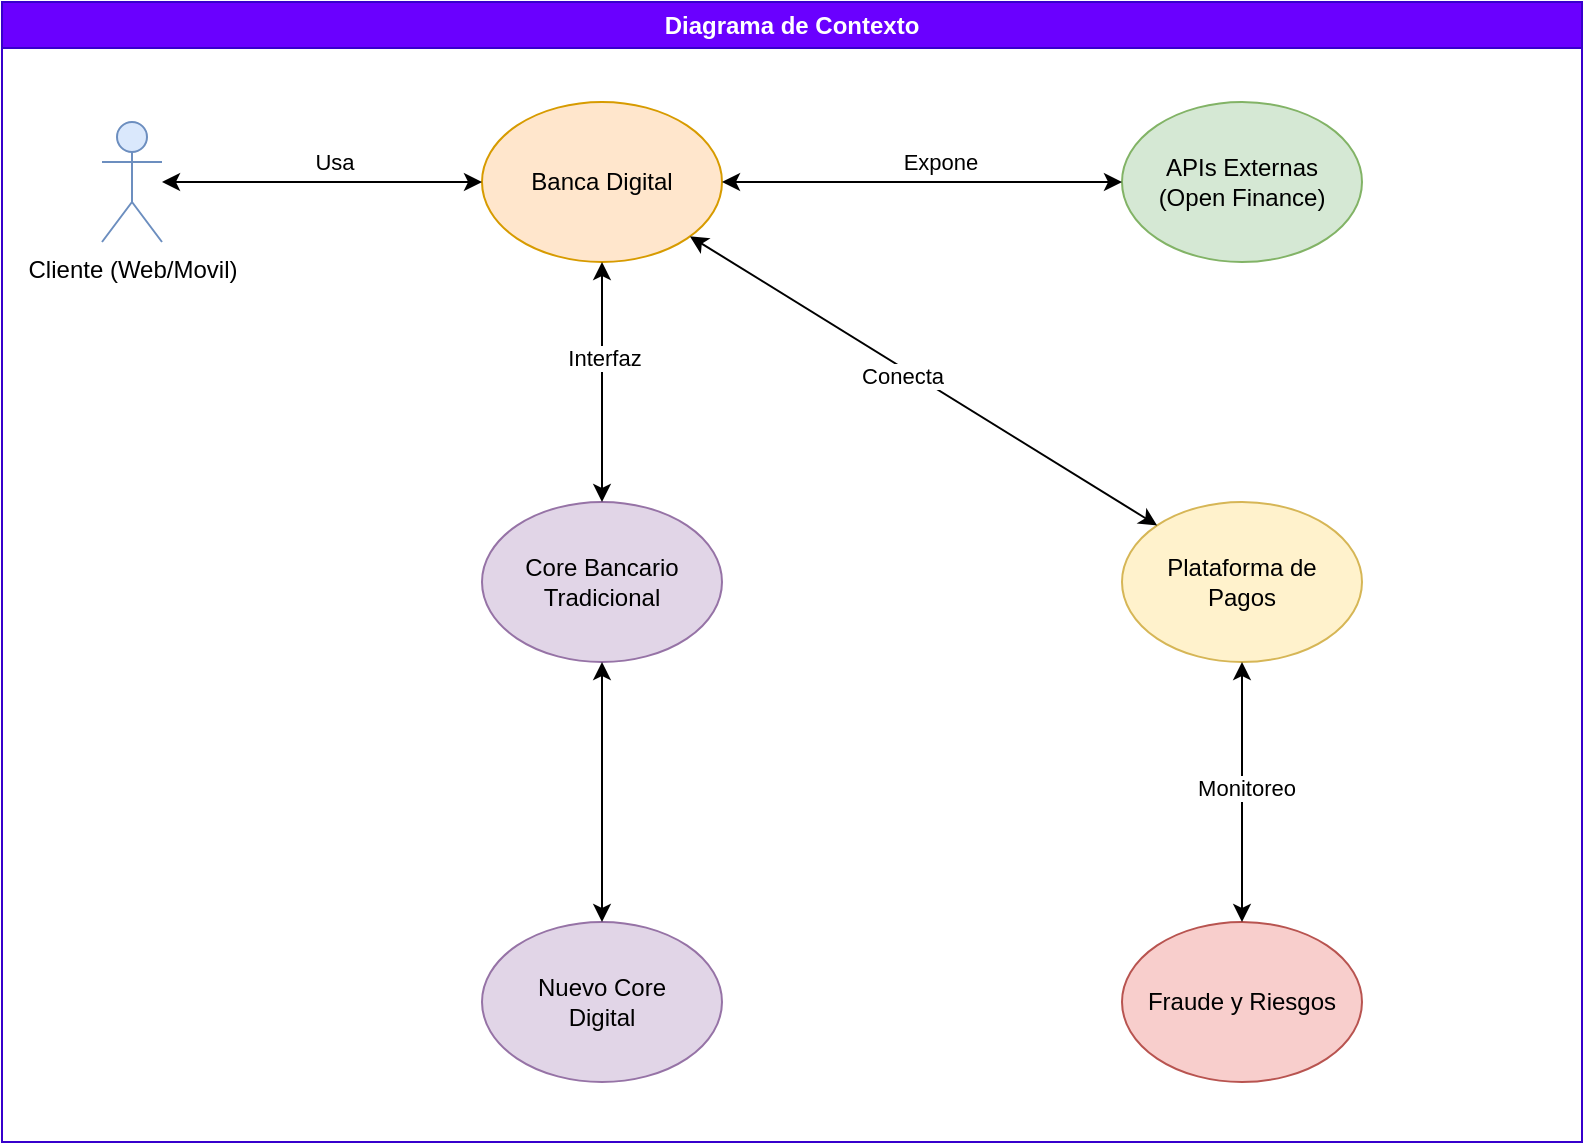 <mxfile version="26.0.11" pages="3">
  <diagram name="C4-Ctx" id="KD73vJJ_ITl08i1PaZ_e">
    <mxGraphModel dx="1194" dy="592" grid="1" gridSize="10" guides="1" tooltips="1" connect="1" arrows="1" fold="1" page="1" pageScale="1" pageWidth="827" pageHeight="1169" math="0" shadow="0">
      <root>
        <mxCell id="0" />
        <mxCell id="1" parent="0" />
        <mxCell id="Lg5PiGHGSfTX3QaenPzm-1" value="Cliente (Web/Movil)" style="shape=umlActor;verticalLabelPosition=bottom;verticalAlign=top;html=1;outlineConnect=0;fillColor=#dae8fc;strokeColor=#6c8ebf;" vertex="1" parent="1">
          <mxGeometry x="60" y="180" width="30" height="60" as="geometry" />
        </mxCell>
        <mxCell id="Lg5PiGHGSfTX3QaenPzm-2" value="Banca Digital" style="ellipse;whiteSpace=wrap;html=1;fillColor=#ffe6cc;strokeColor=#d79b00;" vertex="1" parent="1">
          <mxGeometry x="250" y="170" width="120" height="80" as="geometry" />
        </mxCell>
        <mxCell id="Lg5PiGHGSfTX3QaenPzm-3" value="" style="endArrow=classic;startArrow=classic;html=1;rounded=0;entryX=0;entryY=0.5;entryDx=0;entryDy=0;" edge="1" parent="1" source="Lg5PiGHGSfTX3QaenPzm-1" target="Lg5PiGHGSfTX3QaenPzm-2">
          <mxGeometry width="50" height="50" relative="1" as="geometry">
            <mxPoint x="190" y="430" as="sourcePoint" />
            <mxPoint x="240" y="380" as="targetPoint" />
          </mxGeometry>
        </mxCell>
        <mxCell id="Lg5PiGHGSfTX3QaenPzm-4" value="Usa" style="edgeLabel;html=1;align=center;verticalAlign=middle;resizable=0;points=[];" vertex="1" connectable="0" parent="Lg5PiGHGSfTX3QaenPzm-3">
          <mxGeometry x="0.075" y="2" relative="1" as="geometry">
            <mxPoint y="-8" as="offset" />
          </mxGeometry>
        </mxCell>
        <mxCell id="Lg5PiGHGSfTX3QaenPzm-5" value="APIs Externas&lt;div&gt;(Open Finance)&lt;/div&gt;" style="ellipse;whiteSpace=wrap;html=1;fillColor=#d5e8d4;strokeColor=#82b366;" vertex="1" parent="1">
          <mxGeometry x="570" y="170" width="120" height="80" as="geometry" />
        </mxCell>
        <mxCell id="Lg5PiGHGSfTX3QaenPzm-6" value="" style="endArrow=classic;startArrow=classic;html=1;rounded=0;entryX=0;entryY=0.5;entryDx=0;entryDy=0;exitX=1;exitY=0.5;exitDx=0;exitDy=0;" edge="1" parent="1" source="Lg5PiGHGSfTX3QaenPzm-2" target="Lg5PiGHGSfTX3QaenPzm-5">
          <mxGeometry width="50" height="50" relative="1" as="geometry">
            <mxPoint x="420" y="430" as="sourcePoint" />
            <mxPoint x="470" y="380" as="targetPoint" />
          </mxGeometry>
        </mxCell>
        <mxCell id="Lg5PiGHGSfTX3QaenPzm-7" value="Expone" style="edgeLabel;html=1;align=center;verticalAlign=middle;resizable=0;points=[];" vertex="1" connectable="0" parent="Lg5PiGHGSfTX3QaenPzm-6">
          <mxGeometry x="0.09" y="-5" relative="1" as="geometry">
            <mxPoint y="-15" as="offset" />
          </mxGeometry>
        </mxCell>
        <mxCell id="Lg5PiGHGSfTX3QaenPzm-8" value="Core Bancario&lt;div&gt;Tradicional&lt;/div&gt;" style="ellipse;whiteSpace=wrap;html=1;fillColor=#e1d5e7;strokeColor=#9673a6;" vertex="1" parent="1">
          <mxGeometry x="250" y="370" width="120" height="80" as="geometry" />
        </mxCell>
        <mxCell id="Lg5PiGHGSfTX3QaenPzm-9" value="Nuevo Core&lt;div&gt;Digital&lt;/div&gt;" style="ellipse;whiteSpace=wrap;html=1;fillColor=#e1d5e7;strokeColor=#9673a6;" vertex="1" parent="1">
          <mxGeometry x="250" y="580" width="120" height="80" as="geometry" />
        </mxCell>
        <mxCell id="Lg5PiGHGSfTX3QaenPzm-10" value="Plataforma de&lt;div&gt;Pagos&lt;/div&gt;" style="ellipse;whiteSpace=wrap;html=1;fillColor=#fff2cc;strokeColor=#d6b656;" vertex="1" parent="1">
          <mxGeometry x="570" y="370" width="120" height="80" as="geometry" />
        </mxCell>
        <mxCell id="Lg5PiGHGSfTX3QaenPzm-11" value="Fraude y Riesgos" style="ellipse;whiteSpace=wrap;html=1;fillColor=#f8cecc;strokeColor=#b85450;" vertex="1" parent="1">
          <mxGeometry x="570" y="580" width="120" height="80" as="geometry" />
        </mxCell>
        <mxCell id="Lg5PiGHGSfTX3QaenPzm-13" value="" style="endArrow=classic;startArrow=classic;html=1;rounded=0;exitX=0;exitY=0;exitDx=0;exitDy=0;" edge="1" parent="1" source="Lg5PiGHGSfTX3QaenPzm-10" target="Lg5PiGHGSfTX3QaenPzm-2">
          <mxGeometry width="50" height="50" relative="1" as="geometry">
            <mxPoint x="410" y="420" as="sourcePoint" />
            <mxPoint x="460" y="370" as="targetPoint" />
          </mxGeometry>
        </mxCell>
        <mxCell id="Lg5PiGHGSfTX3QaenPzm-17" value="Conecta" style="edgeLabel;html=1;align=center;verticalAlign=middle;resizable=0;points=[];" vertex="1" connectable="0" parent="Lg5PiGHGSfTX3QaenPzm-13">
          <mxGeometry x="0.066" y="3" relative="1" as="geometry">
            <mxPoint x="-2" as="offset" />
          </mxGeometry>
        </mxCell>
        <mxCell id="Lg5PiGHGSfTX3QaenPzm-14" value="" style="endArrow=classic;startArrow=classic;html=1;rounded=0;entryX=0.5;entryY=1;entryDx=0;entryDy=0;" edge="1" parent="1" source="Lg5PiGHGSfTX3QaenPzm-8" target="Lg5PiGHGSfTX3QaenPzm-2">
          <mxGeometry width="50" height="50" relative="1" as="geometry">
            <mxPoint x="410" y="420" as="sourcePoint" />
            <mxPoint x="460" y="370" as="targetPoint" />
          </mxGeometry>
        </mxCell>
        <mxCell id="Lg5PiGHGSfTX3QaenPzm-18" value="Interfaz" style="edgeLabel;html=1;align=center;verticalAlign=middle;resizable=0;points=[];" vertex="1" connectable="0" parent="Lg5PiGHGSfTX3QaenPzm-14">
          <mxGeometry x="0.201" y="-1" relative="1" as="geometry">
            <mxPoint as="offset" />
          </mxGeometry>
        </mxCell>
        <mxCell id="Lg5PiGHGSfTX3QaenPzm-15" value="" style="endArrow=classic;startArrow=classic;html=1;rounded=0;entryX=0.5;entryY=1;entryDx=0;entryDy=0;exitX=0.5;exitY=0;exitDx=0;exitDy=0;" edge="1" parent="1" source="Lg5PiGHGSfTX3QaenPzm-9" target="Lg5PiGHGSfTX3QaenPzm-8">
          <mxGeometry width="50" height="50" relative="1" as="geometry">
            <mxPoint x="410" y="420" as="sourcePoint" />
            <mxPoint x="460" y="370" as="targetPoint" />
          </mxGeometry>
        </mxCell>
        <mxCell id="Lg5PiGHGSfTX3QaenPzm-16" value="" style="endArrow=classic;startArrow=classic;html=1;rounded=0;entryX=0.5;entryY=1;entryDx=0;entryDy=0;exitX=0.5;exitY=0;exitDx=0;exitDy=0;" edge="1" parent="1" source="Lg5PiGHGSfTX3QaenPzm-11" target="Lg5PiGHGSfTX3QaenPzm-10">
          <mxGeometry width="50" height="50" relative="1" as="geometry">
            <mxPoint x="410" y="420" as="sourcePoint" />
            <mxPoint x="460" y="370" as="targetPoint" />
          </mxGeometry>
        </mxCell>
        <mxCell id="Lg5PiGHGSfTX3QaenPzm-19" value="Monitoreo" style="edgeLabel;html=1;align=center;verticalAlign=middle;resizable=0;points=[];" vertex="1" connectable="0" parent="Lg5PiGHGSfTX3QaenPzm-16">
          <mxGeometry x="0.027" y="-2" relative="1" as="geometry">
            <mxPoint as="offset" />
          </mxGeometry>
        </mxCell>
        <mxCell id="Lg5PiGHGSfTX3QaenPzm-20" value="Diagrama de Contexto" style="swimlane;whiteSpace=wrap;html=1;fillColor=#6a00ff;fontColor=#ffffff;strokeColor=#3700CC;" vertex="1" parent="1">
          <mxGeometry x="10" y="120" width="790" height="570" as="geometry" />
        </mxCell>
      </root>
    </mxGraphModel>
  </diagram>
  <diagram id="XbCuBgCJx5AkxERBaNUL" name="C4-Cont">
    <mxGraphModel dx="1194" dy="592" grid="1" gridSize="10" guides="1" tooltips="1" connect="1" arrows="1" fold="1" page="1" pageScale="1" pageWidth="827" pageHeight="1169" math="0" shadow="0">
      <root>
        <mxCell id="0" />
        <mxCell id="1" parent="0" />
        <mxCell id="vuLd_trDYShbLIRh-c6U-1" value="Diagrama de Contenedores" style="swimlane;whiteSpace=wrap;html=1;fillColor=#0050ef;fontColor=#ffffff;strokeColor=#001DBC;" vertex="1" parent="1">
          <mxGeometry x="19" y="120" width="790" height="610" as="geometry" />
        </mxCell>
        <mxCell id="vuLd_trDYShbLIRh-c6U-2" value="Cliente (App/Web)" style="shape=umlActor;verticalLabelPosition=bottom;verticalAlign=top;html=1;outlineConnect=0;fillColor=#dae8fc;strokeColor=#6c8ebf;" vertex="1" parent="vuLd_trDYShbLIRh-c6U-1">
          <mxGeometry x="51" y="100" width="30" height="60" as="geometry" />
        </mxCell>
        <mxCell id="vuLd_trDYShbLIRh-c6U-3" value="API Gateway&lt;div&gt;(Rest, gRPC, GraphQL)&lt;/div&gt;" style="ellipse;whiteSpace=wrap;html=1;fillColor=#b1ddf0;strokeColor=#10739e;" vertex="1" parent="vuLd_trDYShbLIRh-c6U-1">
          <mxGeometry x="225" y="90" width="150" height="80" as="geometry" />
        </mxCell>
        <mxCell id="vuLd_trDYShbLIRh-c6U-4" value="" style="endArrow=classic;startArrow=classic;html=1;rounded=0;entryX=0;entryY=0.5;entryDx=0;entryDy=0;" edge="1" parent="vuLd_trDYShbLIRh-c6U-1" source="vuLd_trDYShbLIRh-c6U-2" target="vuLd_trDYShbLIRh-c6U-3">
          <mxGeometry width="50" height="50" relative="1" as="geometry">
            <mxPoint x="80" y="130" as="sourcePoint" />
            <mxPoint x="330" y="100" as="targetPoint" />
          </mxGeometry>
        </mxCell>
        <mxCell id="vuLd_trDYShbLIRh-c6U-5" value="Solicita" style="edgeLabel;html=1;align=center;verticalAlign=middle;resizable=0;points=[];" vertex="1" connectable="0" parent="vuLd_trDYShbLIRh-c6U-4">
          <mxGeometry x="-0.114" y="-3" relative="1" as="geometry">
            <mxPoint y="-13" as="offset" />
          </mxGeometry>
        </mxCell>
        <mxCell id="vuLd_trDYShbLIRh-c6U-6" value="APIs Externas&lt;div&gt;(Open Finance, PSD2)&lt;/div&gt;" style="ellipse;whiteSpace=wrap;html=1;fillColor=#d5e8d4;strokeColor=#82b366;" vertex="1" parent="vuLd_trDYShbLIRh-c6U-1">
          <mxGeometry x="570" y="90" width="150" height="80" as="geometry" />
        </mxCell>
        <mxCell id="vuLd_trDYShbLIRh-c6U-7" value="Event Bus&lt;div&gt;(Kafka/RabittMQ)&lt;/div&gt;" style="ellipse;whiteSpace=wrap;html=1;fillColor=#ffe6cc;strokeColor=#d79b00;" vertex="1" parent="vuLd_trDYShbLIRh-c6U-1">
          <mxGeometry x="240" y="280" width="120" height="80" as="geometry" />
        </mxCell>
        <mxCell id="vuLd_trDYShbLIRh-c6U-8" value="Microservicios&lt;div&gt;Bancarios&lt;/div&gt;" style="ellipse;whiteSpace=wrap;html=1;fillColor=#d0cee2;strokeColor=#56517e;" vertex="1" parent="vuLd_trDYShbLIRh-c6U-1">
          <mxGeometry x="460" y="280" width="120" height="80" as="geometry" />
        </mxCell>
        <mxCell id="vuLd_trDYShbLIRh-c6U-9" value="Plataforma de&lt;div&gt;Pagos&lt;/div&gt;" style="ellipse;whiteSpace=wrap;html=1;fillColor=#fff2cc;strokeColor=#d6b656;" vertex="1" parent="vuLd_trDYShbLIRh-c6U-1">
          <mxGeometry x="650" y="280" width="120" height="80" as="geometry" />
        </mxCell>
        <mxCell id="vuLd_trDYShbLIRh-c6U-10" value="Core Bancario&lt;div&gt;Tradicional&lt;/div&gt;" style="ellipse;whiteSpace=wrap;html=1;fillColor=#e1d5e7;strokeColor=#9673a6;" vertex="1" parent="vuLd_trDYShbLIRh-c6U-1">
          <mxGeometry x="240" y="470" width="120" height="80" as="geometry" />
        </mxCell>
        <mxCell id="vuLd_trDYShbLIRh-c6U-11" value="Nuevo Core&lt;div&gt;Digital&lt;/div&gt;" style="ellipse;whiteSpace=wrap;html=1;fillColor=#e1d5e7;strokeColor=#9673a6;" vertex="1" parent="vuLd_trDYShbLIRh-c6U-1">
          <mxGeometry x="460" y="470" width="120" height="80" as="geometry" />
        </mxCell>
        <mxCell id="vuLd_trDYShbLIRh-c6U-12" value="Gestion de Fraudes&lt;div&gt;y Riesgos&lt;/div&gt;" style="ellipse;whiteSpace=wrap;html=1;fillColor=#f8cecc;strokeColor=#b85450;" vertex="1" parent="vuLd_trDYShbLIRh-c6U-1">
          <mxGeometry x="650" y="470" width="120" height="80" as="geometry" />
        </mxCell>
        <mxCell id="vuLd_trDYShbLIRh-c6U-13" value="" style="endArrow=classic;startArrow=classic;html=1;rounded=0;entryX=0.5;entryY=1;entryDx=0;entryDy=0;exitX=0.5;exitY=0;exitDx=0;exitDy=0;" edge="1" parent="vuLd_trDYShbLIRh-c6U-1" source="vuLd_trDYShbLIRh-c6U-7" target="vuLd_trDYShbLIRh-c6U-3">
          <mxGeometry width="50" height="50" relative="1" as="geometry">
            <mxPoint x="320" y="270" as="sourcePoint" />
            <mxPoint x="370" y="220" as="targetPoint" />
          </mxGeometry>
        </mxCell>
        <mxCell id="vuLd_trDYShbLIRh-c6U-14" value="Publica" style="edgeLabel;html=1;align=center;verticalAlign=middle;resizable=0;points=[];" vertex="1" connectable="0" parent="vuLd_trDYShbLIRh-c6U-13">
          <mxGeometry x="0.043" y="3" relative="1" as="geometry">
            <mxPoint as="offset" />
          </mxGeometry>
        </mxCell>
        <mxCell id="vuLd_trDYShbLIRh-c6U-15" value="" style="endArrow=classic;startArrow=classic;html=1;rounded=0;entryX=0;entryY=0.5;entryDx=0;entryDy=0;exitX=1;exitY=0.5;exitDx=0;exitDy=0;" edge="1" parent="vuLd_trDYShbLIRh-c6U-1" source="vuLd_trDYShbLIRh-c6U-7" target="vuLd_trDYShbLIRh-c6U-8">
          <mxGeometry width="50" height="50" relative="1" as="geometry">
            <mxPoint x="320" y="270" as="sourcePoint" />
            <mxPoint x="370" y="220" as="targetPoint" />
          </mxGeometry>
        </mxCell>
        <mxCell id="vuLd_trDYShbLIRh-c6U-16" value="Consume" style="edgeLabel;html=1;align=center;verticalAlign=middle;resizable=0;points=[];" vertex="1" connectable="0" parent="vuLd_trDYShbLIRh-c6U-15">
          <mxGeometry x="-0.419" y="2" relative="1" as="geometry">
            <mxPoint x="14" y="-8" as="offset" />
          </mxGeometry>
        </mxCell>
        <mxCell id="vuLd_trDYShbLIRh-c6U-17" value="" style="endArrow=classic;startArrow=classic;html=1;rounded=0;entryX=0;entryY=0.5;entryDx=0;entryDy=0;exitX=1;exitY=0.5;exitDx=0;exitDy=0;" edge="1" parent="vuLd_trDYShbLIRh-c6U-1" source="vuLd_trDYShbLIRh-c6U-3" target="vuLd_trDYShbLIRh-c6U-6">
          <mxGeometry width="50" height="50" relative="1" as="geometry">
            <mxPoint x="320" y="270" as="sourcePoint" />
            <mxPoint x="370" y="220" as="targetPoint" />
          </mxGeometry>
        </mxCell>
        <mxCell id="vuLd_trDYShbLIRh-c6U-18" value="Expone" style="edgeLabel;html=1;align=center;verticalAlign=middle;resizable=0;points=[];" vertex="1" connectable="0" parent="vuLd_trDYShbLIRh-c6U-17">
          <mxGeometry x="-0.331" y="-3" relative="1" as="geometry">
            <mxPoint x="29" y="-13" as="offset" />
          </mxGeometry>
        </mxCell>
        <mxCell id="vuLd_trDYShbLIRh-c6U-19" value="" style="endArrow=classic;startArrow=classic;html=1;rounded=0;entryX=0;entryY=0.5;entryDx=0;entryDy=0;exitX=1;exitY=0.5;exitDx=0;exitDy=0;" edge="1" parent="vuLd_trDYShbLIRh-c6U-1" source="vuLd_trDYShbLIRh-c6U-8" target="vuLd_trDYShbLIRh-c6U-9">
          <mxGeometry width="50" height="50" relative="1" as="geometry">
            <mxPoint x="320" y="270" as="sourcePoint" />
            <mxPoint x="370" y="220" as="targetPoint" />
          </mxGeometry>
        </mxCell>
        <mxCell id="vuLd_trDYShbLIRh-c6U-20" value="Llama" style="edgeLabel;html=1;align=center;verticalAlign=middle;resizable=0;points=[];" vertex="1" connectable="0" parent="vuLd_trDYShbLIRh-c6U-19">
          <mxGeometry x="-0.136" y="2" relative="1" as="geometry">
            <mxPoint as="offset" />
          </mxGeometry>
        </mxCell>
        <mxCell id="vuLd_trDYShbLIRh-c6U-21" value="" style="endArrow=classic;startArrow=classic;html=1;rounded=0;exitX=1;exitY=0;exitDx=0;exitDy=0;" edge="1" parent="vuLd_trDYShbLIRh-c6U-1" source="vuLd_trDYShbLIRh-c6U-10" target="vuLd_trDYShbLIRh-c6U-8">
          <mxGeometry width="50" height="50" relative="1" as="geometry">
            <mxPoint x="320" y="270" as="sourcePoint" />
            <mxPoint x="370" y="220" as="targetPoint" />
          </mxGeometry>
        </mxCell>
        <mxCell id="vuLd_trDYShbLIRh-c6U-22" value="Interactua" style="edgeLabel;html=1;align=center;verticalAlign=middle;resizable=0;points=[];" vertex="1" connectable="0" parent="vuLd_trDYShbLIRh-c6U-21">
          <mxGeometry x="-0.024" y="4" relative="1" as="geometry">
            <mxPoint as="offset" />
          </mxGeometry>
        </mxCell>
        <mxCell id="vuLd_trDYShbLIRh-c6U-23" value="" style="endArrow=classic;startArrow=classic;html=1;rounded=0;entryX=0.5;entryY=1;entryDx=0;entryDy=0;exitX=0.5;exitY=0;exitDx=0;exitDy=0;" edge="1" parent="vuLd_trDYShbLIRh-c6U-1" source="vuLd_trDYShbLIRh-c6U-11" target="vuLd_trDYShbLIRh-c6U-8">
          <mxGeometry width="50" height="50" relative="1" as="geometry">
            <mxPoint x="320" y="270" as="sourcePoint" />
            <mxPoint x="370" y="220" as="targetPoint" />
          </mxGeometry>
        </mxCell>
        <mxCell id="vuLd_trDYShbLIRh-c6U-24" value="Interactua" style="edgeLabel;html=1;align=center;verticalAlign=middle;resizable=0;points=[];" vertex="1" connectable="0" parent="vuLd_trDYShbLIRh-c6U-23">
          <mxGeometry x="0.353" relative="1" as="geometry">
            <mxPoint as="offset" />
          </mxGeometry>
        </mxCell>
        <mxCell id="vuLd_trDYShbLIRh-c6U-25" value="" style="endArrow=classic;startArrow=classic;html=1;rounded=0;entryX=0.5;entryY=1;entryDx=0;entryDy=0;" edge="1" parent="vuLd_trDYShbLIRh-c6U-1" source="vuLd_trDYShbLIRh-c6U-12" target="vuLd_trDYShbLIRh-c6U-9">
          <mxGeometry width="50" height="50" relative="1" as="geometry">
            <mxPoint x="570" y="270" as="sourcePoint" />
            <mxPoint x="620" y="220" as="targetPoint" />
          </mxGeometry>
        </mxCell>
        <mxCell id="vuLd_trDYShbLIRh-c6U-26" value="Monitoreo" style="edgeLabel;html=1;align=center;verticalAlign=middle;resizable=0;points=[];" vertex="1" connectable="0" parent="vuLd_trDYShbLIRh-c6U-25">
          <mxGeometry x="0.16" y="3" relative="1" as="geometry">
            <mxPoint as="offset" />
          </mxGeometry>
        </mxCell>
      </root>
    </mxGraphModel>
  </diagram>
  <diagram id="Fmr2qpg39ENbMRukXnVe" name="C4-Comp">
    <mxGraphModel dx="1194" dy="-577" grid="1" gridSize="10" guides="1" tooltips="1" connect="1" arrows="1" fold="1" page="1" pageScale="1" pageWidth="827" pageHeight="1169" math="0" shadow="0">
      <root>
        <mxCell id="0" />
        <mxCell id="1" parent="0" />
        <mxCell id="DWZhWDUG1B1yVHZUQyah-1" value="Diagrama de Componentes" style="swimlane;whiteSpace=wrap;html=1;fillColor=#1ba1e2;strokeColor=#006EAF;fontColor=#ffffff;" vertex="1" parent="1">
          <mxGeometry x="19" y="1290" width="790" height="490" as="geometry" />
        </mxCell>
        <mxCell id="DWZhWDUG1B1yVHZUQyah-2" value="FrontEnd&lt;div&gt;(Web/Movil)&lt;/div&gt;" style="shape=module;align=left;spacingLeft=20;align=center;verticalAlign=top;whiteSpace=wrap;html=1;fillColor=#dae8fc;strokeColor=#6c8ebf;" vertex="1" parent="DWZhWDUG1B1yVHZUQyah-1">
          <mxGeometry x="30" y="100" width="100" height="50" as="geometry" />
        </mxCell>
        <mxCell id="DWZhWDUG1B1yVHZUQyah-3" value="API Gateway&lt;div&gt;(Autenticacion, Rate Limiting)&lt;/div&gt;" style="shape=module;align=left;spacingLeft=20;align=center;verticalAlign=top;whiteSpace=wrap;html=1;fillColor=#b1ddf0;strokeColor=#10739e;" vertex="1" parent="DWZhWDUG1B1yVHZUQyah-1">
          <mxGeometry x="230" y="100" width="140" height="50" as="geometry" />
        </mxCell>
        <mxCell id="DWZhWDUG1B1yVHZUQyah-4" value="Exposicion&amp;nbsp;&lt;span style=&quot;background-color: transparent; color: light-dark(rgb(0, 0, 0), rgb(255, 255, 255));&quot;&gt;API&lt;/span&gt;&lt;div&gt;(OAuth 2, OpenID)&lt;/div&gt;" style="shape=module;align=left;spacingLeft=20;align=center;verticalAlign=top;whiteSpace=wrap;html=1;fillColor=#d5e8d4;strokeColor=#82b366;" vertex="1" parent="DWZhWDUG1B1yVHZUQyah-1">
          <mxGeometry x="510" y="100" width="150" height="50" as="geometry" />
        </mxCell>
        <mxCell id="DWZhWDUG1B1yVHZUQyah-5" value="Service Mesh&lt;div&gt;(Istio, linkerd)&lt;/div&gt;" style="shape=module;align=left;spacingLeft=20;align=center;verticalAlign=top;whiteSpace=wrap;html=1;fillColor=#fad7ac;strokeColor=#b46504;" vertex="1" parent="DWZhWDUG1B1yVHZUQyah-1">
          <mxGeometry x="250" y="230" width="100" height="50" as="geometry" />
        </mxCell>
        <mxCell id="DWZhWDUG1B1yVHZUQyah-6" value="" style="endArrow=classic;startArrow=classic;html=1;rounded=0;exitX=1;exitY=0.5;exitDx=0;exitDy=0;entryX=0.12;entryY=0.476;entryDx=0;entryDy=0;entryPerimeter=0;" edge="1" parent="DWZhWDUG1B1yVHZUQyah-1" source="DWZhWDUG1B1yVHZUQyah-2" target="DWZhWDUG1B1yVHZUQyah-3">
          <mxGeometry width="50" height="50" relative="1" as="geometry">
            <mxPoint x="270" y="150" as="sourcePoint" />
            <mxPoint x="320" y="100" as="targetPoint" />
          </mxGeometry>
        </mxCell>
        <mxCell id="DWZhWDUG1B1yVHZUQyah-7" value="Llama" style="edgeLabel;html=1;align=center;verticalAlign=middle;resizable=0;points=[];" vertex="1" connectable="0" parent="DWZhWDUG1B1yVHZUQyah-6">
          <mxGeometry x="-0.319" relative="1" as="geometry">
            <mxPoint y="-15" as="offset" />
          </mxGeometry>
        </mxCell>
        <mxCell id="DWZhWDUG1B1yVHZUQyah-8" value="" style="endArrow=classic;startArrow=classic;html=1;rounded=0;entryX=0.073;entryY=0.547;entryDx=0;entryDy=0;entryPerimeter=0;exitX=1;exitY=0.5;exitDx=0;exitDy=0;" edge="1" parent="DWZhWDUG1B1yVHZUQyah-1" source="DWZhWDUG1B1yVHZUQyah-3" target="DWZhWDUG1B1yVHZUQyah-4">
          <mxGeometry width="50" height="50" relative="1" as="geometry">
            <mxPoint x="270" y="150" as="sourcePoint" />
            <mxPoint x="320" y="100" as="targetPoint" />
          </mxGeometry>
        </mxCell>
        <mxCell id="DWZhWDUG1B1yVHZUQyah-9" value="Expone" style="edgeLabel;html=1;align=center;verticalAlign=middle;resizable=0;points=[];" vertex="1" connectable="0" parent="DWZhWDUG1B1yVHZUQyah-8">
          <mxGeometry x="-0.153" relative="1" as="geometry">
            <mxPoint y="-16" as="offset" />
          </mxGeometry>
        </mxCell>
        <mxCell id="DWZhWDUG1B1yVHZUQyah-10" value="Microservicios&lt;div&gt;Bancarios&lt;/div&gt;" style="shape=module;align=left;spacingLeft=20;align=center;verticalAlign=top;whiteSpace=wrap;html=1;fillColor=#d0cee2;strokeColor=#56517e;" vertex="1" parent="DWZhWDUG1B1yVHZUQyah-1">
          <mxGeometry x="430" y="230" width="100" height="50" as="geometry" />
        </mxCell>
        <mxCell id="DWZhWDUG1B1yVHZUQyah-11" value="Monitoreo&lt;div&gt;y Seguridad&lt;/div&gt;&lt;div&gt;(SIEM, IAM)&lt;/div&gt;" style="shape=module;align=left;spacingLeft=20;align=center;verticalAlign=top;whiteSpace=wrap;html=1;fillColor=#f8cecc;strokeColor=#b85450;" vertex="1" parent="DWZhWDUG1B1yVHZUQyah-1">
          <mxGeometry x="630" y="230" width="100" height="50" as="geometry" />
        </mxCell>
        <mxCell id="DWZhWDUG1B1yVHZUQyah-12" value="Orquestador&lt;div&gt;de Pagos&lt;/div&gt;" style="shape=module;align=left;spacingLeft=20;align=center;verticalAlign=top;whiteSpace=wrap;html=1;fillColor=#d0cee2;strokeColor=#56517e;" vertex="1" parent="DWZhWDUG1B1yVHZUQyah-1">
          <mxGeometry x="430" y="400" width="100" height="50" as="geometry" />
        </mxCell>
        <mxCell id="DWZhWDUG1B1yVHZUQyah-13" value="Core Bancario&lt;div&gt;Digital&lt;/div&gt;" style="shape=module;align=left;spacingLeft=20;align=center;verticalAlign=top;whiteSpace=wrap;html=1;fillColor=#e1d5e7;strokeColor=#9673a6;" vertex="1" parent="DWZhWDUG1B1yVHZUQyah-1">
          <mxGeometry x="630" y="400" width="100" height="50" as="geometry" />
        </mxCell>
        <mxCell id="DWZhWDUG1B1yVHZUQyah-14" value="" style="endArrow=classic;startArrow=classic;html=1;rounded=0;exitX=0.5;exitY=0;exitDx=0;exitDy=0;entryX=0.5;entryY=1;entryDx=0;entryDy=0;" edge="1" parent="DWZhWDUG1B1yVHZUQyah-1" source="DWZhWDUG1B1yVHZUQyah-5" target="DWZhWDUG1B1yVHZUQyah-3">
          <mxGeometry width="50" height="50" relative="1" as="geometry">
            <mxPoint x="270" y="150" as="sourcePoint" />
            <mxPoint x="310" y="160" as="targetPoint" />
          </mxGeometry>
        </mxCell>
        <mxCell id="DWZhWDUG1B1yVHZUQyah-15" value="Gestion" style="edgeLabel;html=1;align=center;verticalAlign=middle;resizable=0;points=[];" vertex="1" connectable="0" parent="DWZhWDUG1B1yVHZUQyah-14">
          <mxGeometry x="-0.051" relative="1" as="geometry">
            <mxPoint as="offset" />
          </mxGeometry>
        </mxCell>
        <mxCell id="DWZhWDUG1B1yVHZUQyah-16" value="" style="endArrow=classic;startArrow=classic;html=1;rounded=0;entryX=0.12;entryY=0.535;entryDx=0;entryDy=0;entryPerimeter=0;exitX=1;exitY=0.5;exitDx=0;exitDy=0;" edge="1" parent="DWZhWDUG1B1yVHZUQyah-1" source="DWZhWDUG1B1yVHZUQyah-5" target="DWZhWDUG1B1yVHZUQyah-10">
          <mxGeometry width="50" height="50" relative="1" as="geometry">
            <mxPoint x="270" y="150" as="sourcePoint" />
            <mxPoint x="320" y="100" as="targetPoint" />
          </mxGeometry>
        </mxCell>
        <mxCell id="DWZhWDUG1B1yVHZUQyah-17" value="Enruta" style="edgeLabel;html=1;align=center;verticalAlign=middle;resizable=0;points=[];" vertex="1" connectable="0" parent="DWZhWDUG1B1yVHZUQyah-16">
          <mxGeometry x="-0.408" y="3" relative="1" as="geometry">
            <mxPoint x="13" y="-13" as="offset" />
          </mxGeometry>
        </mxCell>
        <mxCell id="DWZhWDUG1B1yVHZUQyah-18" value="" style="endArrow=classic;startArrow=classic;html=1;rounded=0;exitX=0.5;exitY=0;exitDx=0;exitDy=0;entryX=0.5;entryY=1;entryDx=0;entryDy=0;" edge="1" parent="DWZhWDUG1B1yVHZUQyah-1" source="DWZhWDUG1B1yVHZUQyah-12" target="DWZhWDUG1B1yVHZUQyah-10">
          <mxGeometry width="50" height="50" relative="1" as="geometry">
            <mxPoint x="690" y="260" as="sourcePoint" />
            <mxPoint x="740" y="210" as="targetPoint" />
          </mxGeometry>
        </mxCell>
        <mxCell id="DWZhWDUG1B1yVHZUQyah-19" value="Procesa" style="edgeLabel;html=1;align=center;verticalAlign=middle;resizable=0;points=[];" vertex="1" connectable="0" parent="DWZhWDUG1B1yVHZUQyah-18">
          <mxGeometry x="0.093" y="-1" relative="1" as="geometry">
            <mxPoint as="offset" />
          </mxGeometry>
        </mxCell>
        <mxCell id="DWZhWDUG1B1yVHZUQyah-20" value="" style="endArrow=classic;startArrow=classic;html=1;rounded=0;exitX=1;exitY=0.5;exitDx=0;exitDy=0;entryX=0.085;entryY=0.476;entryDx=0;entryDy=0;entryPerimeter=0;" edge="1" parent="DWZhWDUG1B1yVHZUQyah-1" source="DWZhWDUG1B1yVHZUQyah-12" target="DWZhWDUG1B1yVHZUQyah-13">
          <mxGeometry width="50" height="50" relative="1" as="geometry">
            <mxPoint x="690" y="260" as="sourcePoint" />
            <mxPoint x="740" y="210" as="targetPoint" />
          </mxGeometry>
        </mxCell>
        <mxCell id="DWZhWDUG1B1yVHZUQyah-21" value="Conecta" style="edgeLabel;html=1;align=center;verticalAlign=middle;resizable=0;points=[];" vertex="1" connectable="0" parent="DWZhWDUG1B1yVHZUQyah-20">
          <mxGeometry x="-0.319" y="2" relative="1" as="geometry">
            <mxPoint x="16" y="-13" as="offset" />
          </mxGeometry>
        </mxCell>
        <mxCell id="DWZhWDUG1B1yVHZUQyah-22" value="" style="endArrow=classic;startArrow=classic;html=1;rounded=0;entryX=1;entryY=0.5;entryDx=0;entryDy=0;exitX=0.135;exitY=0.468;exitDx=0;exitDy=0;exitPerimeter=0;" edge="1" parent="DWZhWDUG1B1yVHZUQyah-1" source="DWZhWDUG1B1yVHZUQyah-11" target="DWZhWDUG1B1yVHZUQyah-10">
          <mxGeometry width="50" height="50" relative="1" as="geometry">
            <mxPoint x="632" y="255" as="sourcePoint" />
            <mxPoint x="732" y="210" as="targetPoint" />
          </mxGeometry>
        </mxCell>
        <mxCell id="DWZhWDUG1B1yVHZUQyah-23" value="Supervisa" style="edgeLabel;html=1;align=center;verticalAlign=middle;resizable=0;points=[];" vertex="1" connectable="0" parent="DWZhWDUG1B1yVHZUQyah-22">
          <mxGeometry x="0.226" y="-4" relative="1" as="geometry">
            <mxPoint x="7" y="-11" as="offset" />
          </mxGeometry>
        </mxCell>
      </root>
    </mxGraphModel>
  </diagram>
</mxfile>
